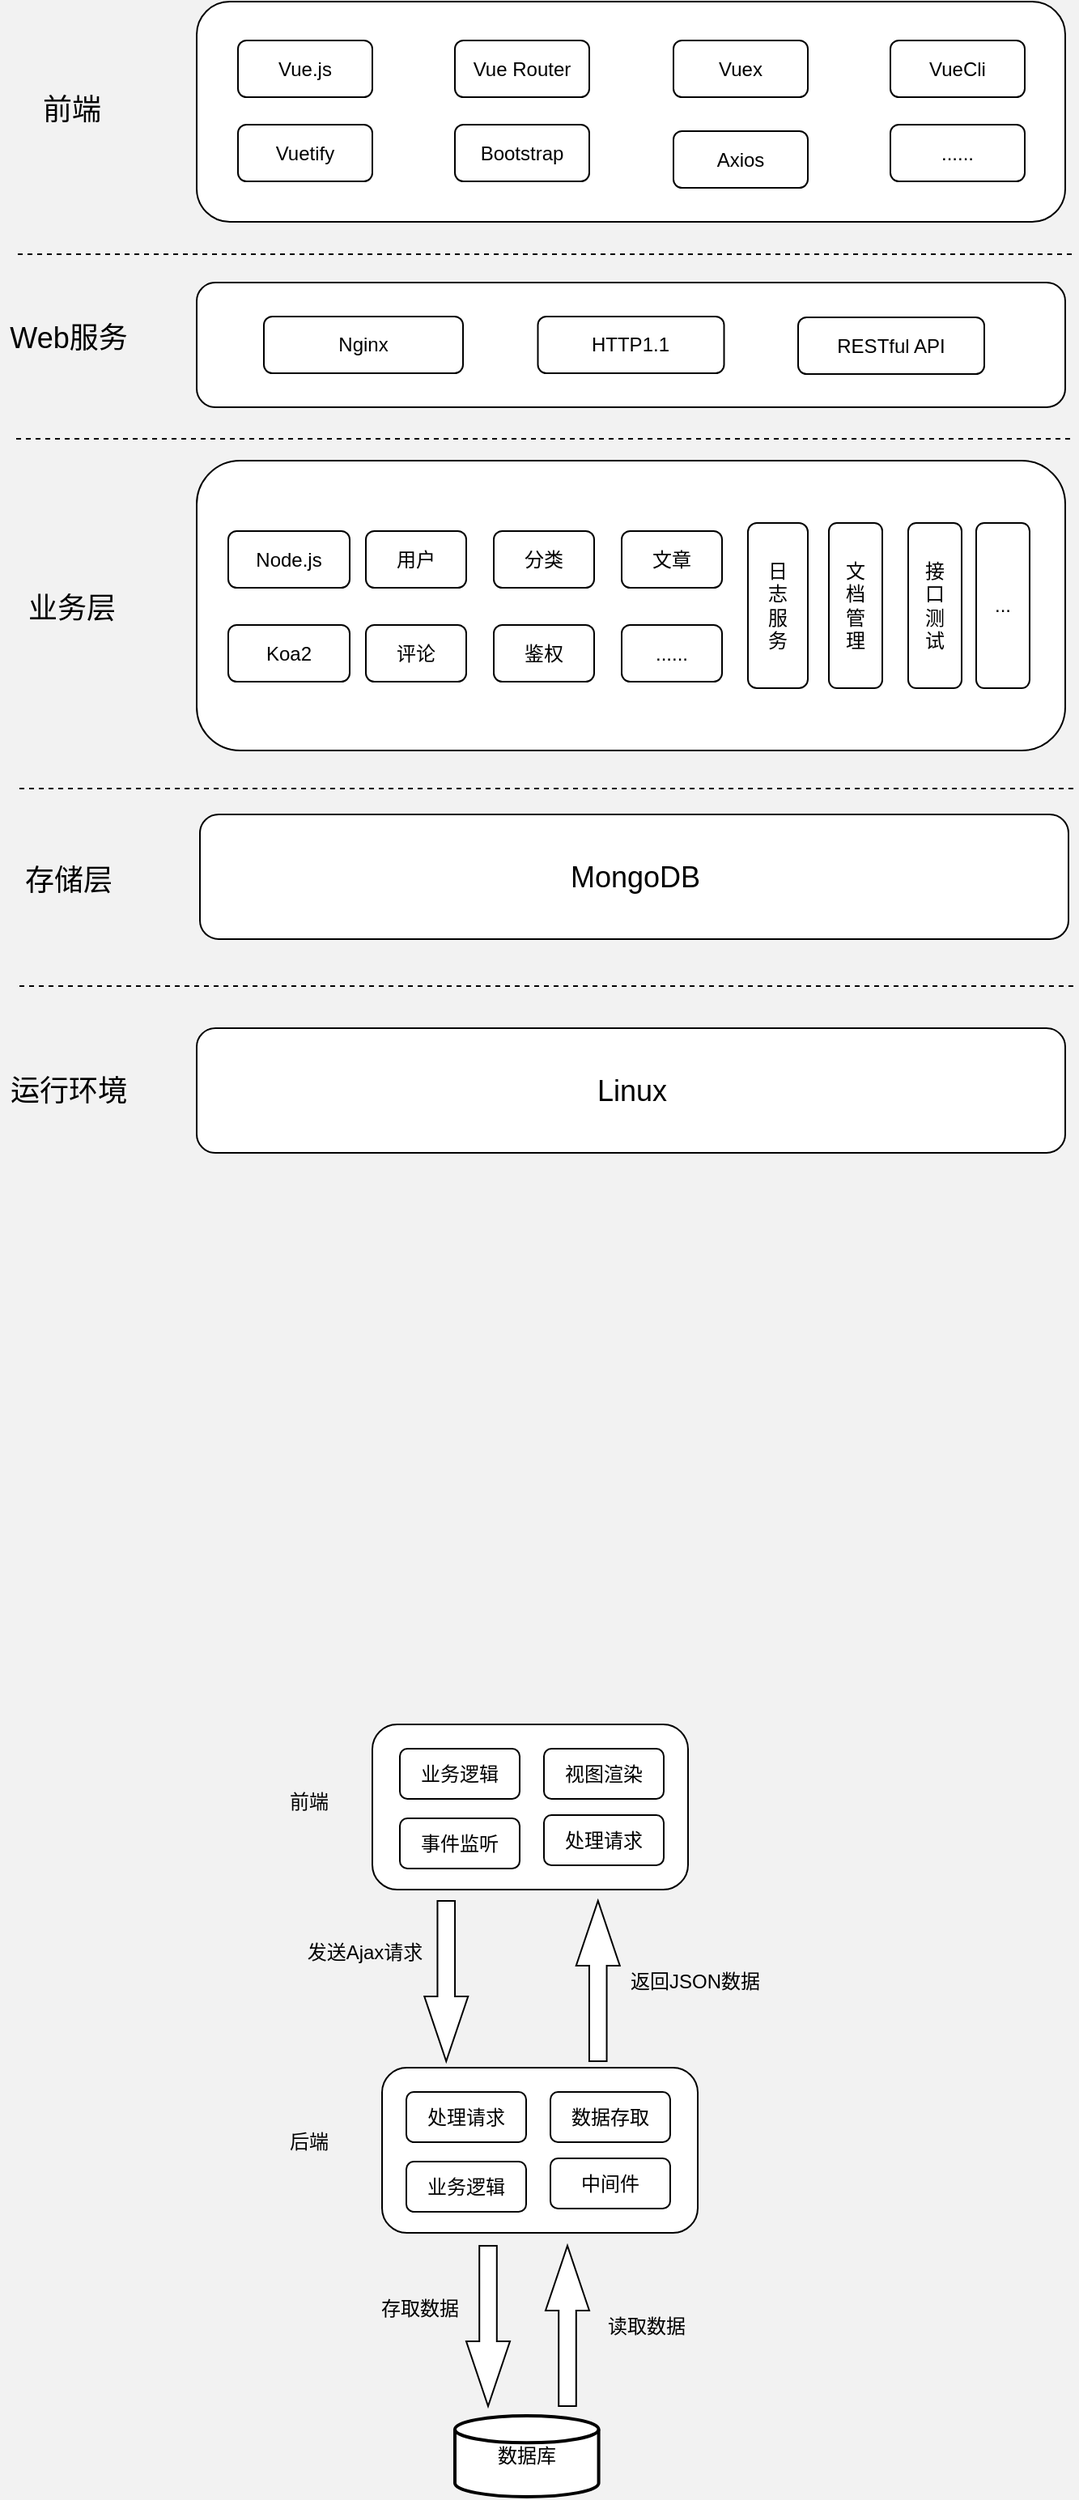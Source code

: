<mxfile version="13.6.2" type="device"><diagram id="tMkmAKnlowav_LfAPTXe" name="第 1 页"><mxGraphModel dx="1024" dy="632" grid="0" gridSize="10" guides="1" tooltips="1" connect="1" arrows="1" fold="1" page="1" pageScale="1" pageWidth="827" pageHeight="1169" background="#f2f2f2" math="0" shadow="0"><root><mxCell id="0"/><mxCell id="1" parent="0"/><mxCell id="3GI1QnkSR8mLTlGa2K5t-48" value="" style="rounded=1;whiteSpace=wrap;html=1;fontSize=18;" parent="1" vertex="1"><mxGeometry x="186.5" y="294.5" width="536.5" height="77" as="geometry"/></mxCell><mxCell id="3GI1QnkSR8mLTlGa2K5t-21" value="" style="rounded=1;whiteSpace=wrap;html=1;fontSize=18;" parent="1" vertex="1"><mxGeometry x="186.5" y="121" width="536.5" height="136" as="geometry"/></mxCell><mxCell id="3GI1QnkSR8mLTlGa2K5t-4" value="前端" style="text;html=1;align=center;verticalAlign=middle;resizable=0;points=[];autosize=1;fontSize=18;" parent="1" vertex="1"><mxGeometry x="86" y="175" width="46" height="26" as="geometry"/></mxCell><mxCell id="3GI1QnkSR8mLTlGa2K5t-5" value="Vue.js" style="rounded=1;whiteSpace=wrap;html=1;" parent="1" vertex="1"><mxGeometry x="212" y="145" width="83" height="35" as="geometry"/></mxCell><mxCell id="3GI1QnkSR8mLTlGa2K5t-6" value="Vue Router" style="rounded=1;whiteSpace=wrap;html=1;" parent="1" vertex="1"><mxGeometry x="346" y="145" width="83" height="35" as="geometry"/></mxCell><mxCell id="3GI1QnkSR8mLTlGa2K5t-7" value="Vuex" style="rounded=1;whiteSpace=wrap;html=1;" parent="1" vertex="1"><mxGeometry x="481" y="145" width="83" height="35" as="geometry"/></mxCell><mxCell id="3GI1QnkSR8mLTlGa2K5t-8" value="VueCli" style="rounded=1;whiteSpace=wrap;html=1;" parent="1" vertex="1"><mxGeometry x="615" y="145" width="83" height="35" as="geometry"/></mxCell><mxCell id="3GI1QnkSR8mLTlGa2K5t-9" value="Vuetify" style="rounded=1;whiteSpace=wrap;html=1;" parent="1" vertex="1"><mxGeometry x="212" y="197" width="83" height="35" as="geometry"/></mxCell><mxCell id="3GI1QnkSR8mLTlGa2K5t-10" value="Bootstrap" style="rounded=1;whiteSpace=wrap;html=1;" parent="1" vertex="1"><mxGeometry x="346" y="197" width="83" height="35" as="geometry"/></mxCell><mxCell id="3GI1QnkSR8mLTlGa2K5t-12" value="存储层" style="text;html=1;align=center;verticalAlign=middle;resizable=0;points=[];autosize=1;fontSize=18;" parent="1" vertex="1"><mxGeometry x="75" y="651" width="64" height="26" as="geometry"/></mxCell><mxCell id="3GI1QnkSR8mLTlGa2K5t-20" value="MongoDB" style="rounded=1;whiteSpace=wrap;html=1;fontSize=18;" parent="1" vertex="1"><mxGeometry x="188.5" y="623" width="536.5" height="77" as="geometry"/></mxCell><mxCell id="3GI1QnkSR8mLTlGa2K5t-33" value="HTTP1.1" style="rounded=1;whiteSpace=wrap;html=1;" parent="1" vertex="1"><mxGeometry x="397.25" y="315.5" width="115" height="35" as="geometry"/></mxCell><mxCell id="3GI1QnkSR8mLTlGa2K5t-42" value="运行环境" style="text;html=1;align=center;verticalAlign=middle;resizable=0;points=[];autosize=1;fontSize=18;" parent="1" vertex="1"><mxGeometry x="66" y="780.5" width="82" height="26" as="geometry"/></mxCell><mxCell id="3GI1QnkSR8mLTlGa2K5t-43" value="Linux" style="rounded=1;whiteSpace=wrap;html=1;fontSize=18;" parent="1" vertex="1"><mxGeometry x="186.5" y="755" width="536.5" height="77" as="geometry"/></mxCell><mxCell id="3GI1QnkSR8mLTlGa2K5t-47" value="Web服务" style="text;html=1;align=center;verticalAlign=middle;resizable=0;points=[];autosize=1;fontSize=18;" parent="1" vertex="1"><mxGeometry x="65" y="316" width="83" height="26" as="geometry"/></mxCell><mxCell id="3GI1QnkSR8mLTlGa2K5t-49" value="Nginx" style="rounded=1;whiteSpace=wrap;html=1;" parent="1" vertex="1"><mxGeometry x="228" y="315.5" width="123" height="35" as="geometry"/></mxCell><mxCell id="3GI1QnkSR8mLTlGa2K5t-51" value="RESTful API" style="rounded=1;whiteSpace=wrap;html=1;" parent="1" vertex="1"><mxGeometry x="558" y="316" width="115" height="35" as="geometry"/></mxCell><mxCell id="3GI1QnkSR8mLTlGa2K5t-52" value="" style="rounded=1;whiteSpace=wrap;html=1;fontSize=18;" parent="1" vertex="1"><mxGeometry x="186.5" y="404.5" width="536.5" height="179" as="geometry"/></mxCell><mxCell id="3GI1QnkSR8mLTlGa2K5t-53" value="Koa2" style="rounded=1;whiteSpace=wrap;html=1;" parent="1" vertex="1"><mxGeometry x="206" y="506" width="75" height="35" as="geometry"/></mxCell><mxCell id="3GI1QnkSR8mLTlGa2K5t-54" value="业务层" style="text;html=1;align=center;verticalAlign=middle;resizable=0;points=[];autosize=1;fontSize=18;" parent="1" vertex="1"><mxGeometry x="77" y="483" width="64" height="26" as="geometry"/></mxCell><mxCell id="3GI1QnkSR8mLTlGa2K5t-55" value="Node.js" style="rounded=1;whiteSpace=wrap;html=1;" parent="1" vertex="1"><mxGeometry x="206" y="448" width="75" height="35" as="geometry"/></mxCell><mxCell id="3GI1QnkSR8mLTlGa2K5t-57" value="日&lt;br&gt;志&lt;br&gt;服&lt;br&gt;务" style="rounded=1;whiteSpace=wrap;html=1;" parent="1" vertex="1"><mxGeometry x="527" y="443.0" width="37" height="102" as="geometry"/></mxCell><mxCell id="3GI1QnkSR8mLTlGa2K5t-58" value="文&lt;br&gt;档&lt;br&gt;管&lt;br&gt;理" style="rounded=1;whiteSpace=wrap;html=1;" parent="1" vertex="1"><mxGeometry x="577" y="443.0" width="33" height="102" as="geometry"/></mxCell><mxCell id="3GI1QnkSR8mLTlGa2K5t-59" value="接&lt;br&gt;口&lt;br&gt;测&lt;br&gt;试" style="rounded=1;whiteSpace=wrap;html=1;" parent="1" vertex="1"><mxGeometry x="626" y="443.0" width="33" height="102" as="geometry"/></mxCell><mxCell id="3GI1QnkSR8mLTlGa2K5t-60" value="用户" style="rounded=1;whiteSpace=wrap;html=1;" parent="1" vertex="1"><mxGeometry x="291" y="448" width="62" height="35" as="geometry"/></mxCell><mxCell id="3GI1QnkSR8mLTlGa2K5t-61" value="分类" style="rounded=1;whiteSpace=wrap;html=1;" parent="1" vertex="1"><mxGeometry x="370" y="448" width="62" height="35" as="geometry"/></mxCell><mxCell id="3GI1QnkSR8mLTlGa2K5t-62" value="文章" style="rounded=1;whiteSpace=wrap;html=1;" parent="1" vertex="1"><mxGeometry x="449" y="448" width="62" height="35" as="geometry"/></mxCell><mxCell id="3GI1QnkSR8mLTlGa2K5t-63" value="评论" style="rounded=1;whiteSpace=wrap;html=1;" parent="1" vertex="1"><mxGeometry x="291" y="506" width="62" height="35" as="geometry"/></mxCell><mxCell id="3GI1QnkSR8mLTlGa2K5t-64" value="鉴权" style="rounded=1;whiteSpace=wrap;html=1;" parent="1" vertex="1"><mxGeometry x="370" y="506" width="62" height="35" as="geometry"/></mxCell><mxCell id="3GI1QnkSR8mLTlGa2K5t-65" value="......" style="rounded=1;whiteSpace=wrap;html=1;" parent="1" vertex="1"><mxGeometry x="449" y="506" width="62" height="35" as="geometry"/></mxCell><mxCell id="3GI1QnkSR8mLTlGa2K5t-66" value="..." style="rounded=1;whiteSpace=wrap;html=1;" parent="1" vertex="1"><mxGeometry x="668" y="443" width="33" height="102" as="geometry"/></mxCell><mxCell id="3GI1QnkSR8mLTlGa2K5t-67" value="Axios" style="rounded=1;whiteSpace=wrap;html=1;" parent="1" vertex="1"><mxGeometry x="481" y="201" width="83" height="35" as="geometry"/></mxCell><mxCell id="3GI1QnkSR8mLTlGa2K5t-68" value="......" style="rounded=1;whiteSpace=wrap;html=1;" parent="1" vertex="1"><mxGeometry x="615" y="197" width="83" height="35" as="geometry"/></mxCell><mxCell id="3GI1QnkSR8mLTlGa2K5t-69" value="" style="endArrow=none;dashed=1;html=1;fontSize=18;" parent="1" edge="1"><mxGeometry width="50" height="50" relative="1" as="geometry"><mxPoint x="76" y="277" as="sourcePoint"/><mxPoint x="728" y="277" as="targetPoint"/></mxGeometry></mxCell><mxCell id="3GI1QnkSR8mLTlGa2K5t-71" value="" style="endArrow=none;dashed=1;html=1;fontSize=18;" parent="1" edge="1"><mxGeometry width="50" height="50" relative="1" as="geometry"><mxPoint x="75" y="391" as="sourcePoint"/><mxPoint x="727" y="391" as="targetPoint"/></mxGeometry></mxCell><mxCell id="3GI1QnkSR8mLTlGa2K5t-72" value="" style="endArrow=none;dashed=1;html=1;fontSize=18;" parent="1" edge="1"><mxGeometry width="50" height="50" relative="1" as="geometry"><mxPoint x="77" y="607" as="sourcePoint"/><mxPoint x="729" y="607" as="targetPoint"/></mxGeometry></mxCell><mxCell id="3GI1QnkSR8mLTlGa2K5t-73" value="" style="endArrow=none;dashed=1;html=1;fontSize=18;" parent="1" edge="1"><mxGeometry width="50" height="50" relative="1" as="geometry"><mxPoint x="77" y="729" as="sourcePoint"/><mxPoint x="729" y="729" as="targetPoint"/></mxGeometry></mxCell><mxCell id="x0LY7gJyARU4V5T9wrDn-1" value="前端" style="text;html=1;strokeColor=none;fillColor=none;align=center;verticalAlign=middle;whiteSpace=wrap;rounded=0;" parent="1" vertex="1"><mxGeometry x="236" y="1223" width="40" height="20" as="geometry"/></mxCell><mxCell id="x0LY7gJyARU4V5T9wrDn-2" value="后端" style="text;html=1;strokeColor=none;fillColor=none;align=center;verticalAlign=middle;whiteSpace=wrap;rounded=0;" parent="1" vertex="1"><mxGeometry x="236" y="1433" width="40" height="20" as="geometry"/></mxCell><mxCell id="x0LY7gJyARU4V5T9wrDn-3" value="" style="rounded=1;whiteSpace=wrap;html=1;" parent="1" vertex="1"><mxGeometry x="295" y="1185" width="195" height="102" as="geometry"/></mxCell><mxCell id="x0LY7gJyARU4V5T9wrDn-4" value="业务逻辑" style="rounded=1;whiteSpace=wrap;html=1;" parent="1" vertex="1"><mxGeometry x="312" y="1200" width="74" height="31" as="geometry"/></mxCell><mxCell id="x0LY7gJyARU4V5T9wrDn-5" value="视图渲染" style="rounded=1;whiteSpace=wrap;html=1;" parent="1" vertex="1"><mxGeometry x="401" y="1200" width="74" height="31" as="geometry"/></mxCell><mxCell id="x0LY7gJyARU4V5T9wrDn-6" value="事件监听" style="rounded=1;whiteSpace=wrap;html=1;" parent="1" vertex="1"><mxGeometry x="312" y="1243" width="74" height="31" as="geometry"/></mxCell><mxCell id="x0LY7gJyARU4V5T9wrDn-7" value="处理请求" style="rounded=1;whiteSpace=wrap;html=1;" parent="1" vertex="1"><mxGeometry x="401" y="1241" width="74" height="31" as="geometry"/></mxCell><mxCell id="x0LY7gJyARU4V5T9wrDn-8" value="" style="rounded=1;whiteSpace=wrap;html=1;" parent="1" vertex="1"><mxGeometry x="301" y="1397" width="195" height="102" as="geometry"/></mxCell><mxCell id="x0LY7gJyARU4V5T9wrDn-9" value="处理请求" style="rounded=1;whiteSpace=wrap;html=1;" parent="1" vertex="1"><mxGeometry x="316" y="1412" width="74" height="31" as="geometry"/></mxCell><mxCell id="x0LY7gJyARU4V5T9wrDn-10" value="数据存取" style="rounded=1;whiteSpace=wrap;html=1;" parent="1" vertex="1"><mxGeometry x="405" y="1412" width="74" height="31" as="geometry"/></mxCell><mxCell id="x0LY7gJyARU4V5T9wrDn-11" value="业务逻辑" style="rounded=1;whiteSpace=wrap;html=1;" parent="1" vertex="1"><mxGeometry x="316" y="1455" width="74" height="31" as="geometry"/></mxCell><mxCell id="x0LY7gJyARU4V5T9wrDn-12" value="中间件" style="rounded=1;whiteSpace=wrap;html=1;" parent="1" vertex="1"><mxGeometry x="405" y="1453" width="74" height="31" as="geometry"/></mxCell><mxCell id="x0LY7gJyARU4V5T9wrDn-13" value="数据库" style="strokeWidth=2;html=1;shape=mxgraph.flowchart.database;whiteSpace=wrap;" parent="1" vertex="1"><mxGeometry x="346" y="1612" width="88.79" height="50" as="geometry"/></mxCell><mxCell id="x0LY7gJyARU4V5T9wrDn-15" value="读取数据" style="text;html=1;align=center;verticalAlign=middle;resizable=0;points=[];autosize=1;" parent="1" vertex="1"><mxGeometry x="435" y="1547.5" width="58" height="18" as="geometry"/></mxCell><mxCell id="x0LY7gJyARU4V5T9wrDn-19" value="" style="html=1;shadow=0;dashed=0;align=center;verticalAlign=middle;shape=mxgraph.arrows2.arrow;dy=0.6;dx=40;direction=south;notch=0;" parent="1" vertex="1"><mxGeometry x="327.13" y="1294" width="27" height="99" as="geometry"/></mxCell><mxCell id="x0LY7gJyARU4V5T9wrDn-20" value="发送Ajax请求" style="text;html=1;align=center;verticalAlign=middle;resizable=0;points=[];autosize=1;" parent="1" vertex="1"><mxGeometry x="249" y="1317" width="81" height="18" as="geometry"/></mxCell><mxCell id="x0LY7gJyARU4V5T9wrDn-22" value="" style="html=1;shadow=0;dashed=0;align=center;verticalAlign=middle;shape=mxgraph.arrows2.arrow;dy=0.6;dx=40;direction=south;notch=0;rotation=-180;" parent="1" vertex="1"><mxGeometry x="420.88" y="1294" width="27" height="99" as="geometry"/></mxCell><mxCell id="x0LY7gJyARU4V5T9wrDn-23" value="返回JSON数据" style="text;html=1;align=center;verticalAlign=middle;resizable=0;points=[];autosize=1;" parent="1" vertex="1"><mxGeometry x="449" y="1334.5" width="90" height="18" as="geometry"/></mxCell><mxCell id="x0LY7gJyARU4V5T9wrDn-25" value="" style="html=1;shadow=0;dashed=0;align=center;verticalAlign=middle;shape=mxgraph.arrows2.arrow;dy=0.6;dx=40;direction=south;notch=0;" parent="1" vertex="1"><mxGeometry x="353" y="1507" width="27" height="99" as="geometry"/></mxCell><mxCell id="x0LY7gJyARU4V5T9wrDn-26" value="" style="html=1;shadow=0;dashed=0;align=center;verticalAlign=middle;shape=mxgraph.arrows2.arrow;dy=0.6;dx=40;direction=south;notch=0;rotation=-180;" parent="1" vertex="1"><mxGeometry x="402" y="1507" width="27" height="99" as="geometry"/></mxCell><mxCell id="x0LY7gJyARU4V5T9wrDn-27" value="存取数据" style="text;html=1;align=center;verticalAlign=middle;resizable=0;points=[];autosize=1;" parent="1" vertex="1"><mxGeometry x="295" y="1537" width="58" height="18" as="geometry"/></mxCell></root></mxGraphModel></diagram></mxfile>
